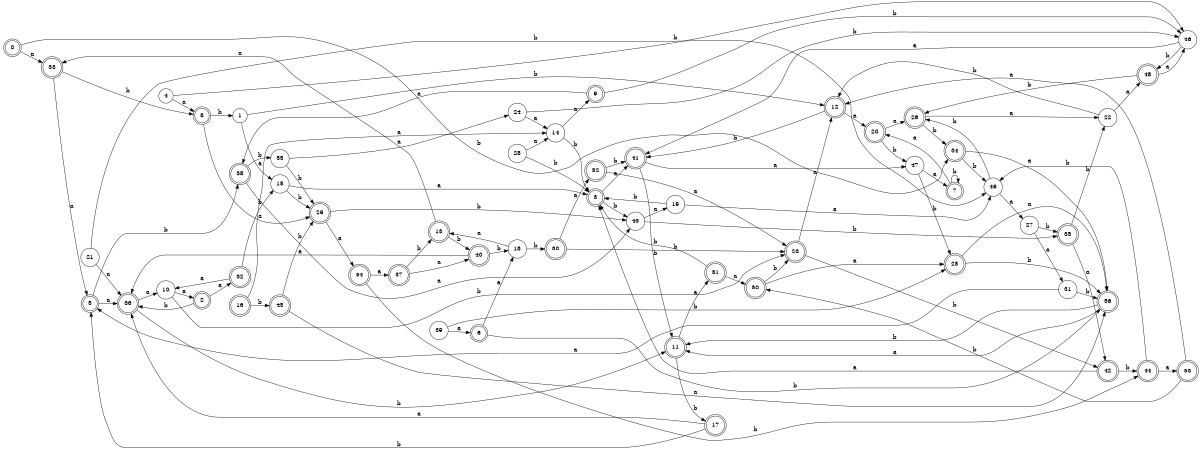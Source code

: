 digraph n46_2 {
__start0 [label="" shape="none"];

rankdir=LR;
size="8,5";

s0 [style="rounded,filled", color="black", fillcolor="white" shape="doublecircle", label="0"];
s1 [style="filled", color="black", fillcolor="white" shape="circle", label="1"];
s2 [style="rounded,filled", color="black", fillcolor="white" shape="doublecircle", label="2"];
s3 [style="rounded,filled", color="black", fillcolor="white" shape="doublecircle", label="3"];
s4 [style="filled", color="black", fillcolor="white" shape="circle", label="4"];
s5 [style="rounded,filled", color="black", fillcolor="white" shape="doublecircle", label="5"];
s6 [style="rounded,filled", color="black", fillcolor="white" shape="doublecircle", label="6"];
s7 [style="rounded,filled", color="black", fillcolor="white" shape="doublecircle", label="7"];
s8 [style="rounded,filled", color="black", fillcolor="white" shape="doublecircle", label="8"];
s9 [style="rounded,filled", color="black", fillcolor="white" shape="doublecircle", label="9"];
s10 [style="filled", color="black", fillcolor="white" shape="circle", label="10"];
s11 [style="rounded,filled", color="black", fillcolor="white" shape="doublecircle", label="11"];
s12 [style="rounded,filled", color="black", fillcolor="white" shape="doublecircle", label="12"];
s13 [style="rounded,filled", color="black", fillcolor="white" shape="doublecircle", label="13"];
s14 [style="filled", color="black", fillcolor="white" shape="circle", label="14"];
s15 [style="filled", color="black", fillcolor="white" shape="circle", label="15"];
s16 [style="rounded,filled", color="black", fillcolor="white" shape="doublecircle", label="16"];
s17 [style="rounded,filled", color="black", fillcolor="white" shape="doublecircle", label="17"];
s18 [style="filled", color="black", fillcolor="white" shape="circle", label="18"];
s19 [style="filled", color="black", fillcolor="white" shape="circle", label="19"];
s20 [style="rounded,filled", color="black", fillcolor="white" shape="doublecircle", label="20"];
s21 [style="filled", color="black", fillcolor="white" shape="circle", label="21"];
s22 [style="filled", color="black", fillcolor="white" shape="circle", label="22"];
s23 [style="rounded,filled", color="black", fillcolor="white" shape="doublecircle", label="23"];
s24 [style="filled", color="black", fillcolor="white" shape="circle", label="24"];
s25 [style="rounded,filled", color="black", fillcolor="white" shape="doublecircle", label="25"];
s26 [style="rounded,filled", color="black", fillcolor="white" shape="doublecircle", label="26"];
s27 [style="filled", color="black", fillcolor="white" shape="circle", label="27"];
s28 [style="filled", color="black", fillcolor="white" shape="circle", label="28"];
s29 [style="rounded,filled", color="black", fillcolor="white" shape="doublecircle", label="29"];
s30 [style="rounded,filled", color="black", fillcolor="white" shape="doublecircle", label="30"];
s31 [style="filled", color="black", fillcolor="white" shape="circle", label="31"];
s32 [style="rounded,filled", color="black", fillcolor="white" shape="doublecircle", label="32"];
s33 [style="rounded,filled", color="black", fillcolor="white" shape="doublecircle", label="33"];
s34 [style="rounded,filled", color="black", fillcolor="white" shape="doublecircle", label="34"];
s35 [style="rounded,filled", color="black", fillcolor="white" shape="doublecircle", label="35"];
s36 [style="rounded,filled", color="black", fillcolor="white" shape="doublecircle", label="36"];
s37 [style="rounded,filled", color="black", fillcolor="white" shape="doublecircle", label="37"];
s38 [style="rounded,filled", color="black", fillcolor="white" shape="doublecircle", label="38"];
s39 [style="filled", color="black", fillcolor="white" shape="circle", label="39"];
s40 [style="rounded,filled", color="black", fillcolor="white" shape="doublecircle", label="40"];
s41 [style="rounded,filled", color="black", fillcolor="white" shape="doublecircle", label="41"];
s42 [style="rounded,filled", color="black", fillcolor="white" shape="doublecircle", label="42"];
s43 [style="filled", color="black", fillcolor="white" shape="circle", label="43"];
s44 [style="rounded,filled", color="black", fillcolor="white" shape="doublecircle", label="44"];
s45 [style="rounded,filled", color="black", fillcolor="white" shape="doublecircle", label="45"];
s46 [style="filled", color="black", fillcolor="white" shape="circle", label="46"];
s47 [style="filled", color="black", fillcolor="white" shape="circle", label="47"];
s48 [style="rounded,filled", color="black", fillcolor="white" shape="doublecircle", label="48"];
s49 [style="filled", color="black", fillcolor="white" shape="circle", label="49"];
s50 [style="rounded,filled", color="black", fillcolor="white" shape="doublecircle", label="50"];
s51 [style="rounded,filled", color="black", fillcolor="white" shape="doublecircle", label="51"];
s52 [style="rounded,filled", color="black", fillcolor="white" shape="doublecircle", label="52"];
s53 [style="rounded,filled", color="black", fillcolor="white" shape="doublecircle", label="53"];
s54 [style="rounded,filled", color="black", fillcolor="white" shape="doublecircle", label="54"];
s55 [style="filled", color="black", fillcolor="white" shape="circle", label="55"];
s56 [style="rounded,filled", color="black", fillcolor="white" shape="doublecircle", label="56"];
s0 -> s33 [label="a"];
s0 -> s34 [label="b"];
s1 -> s15 [label="a"];
s1 -> s12 [label="b"];
s2 -> s32 [label="a"];
s2 -> s36 [label="b"];
s3 -> s41 [label="a"];
s3 -> s43 [label="b"];
s4 -> s8 [label="a"];
s4 -> s46 [label="b"];
s5 -> s36 [label="a"];
s5 -> s38 [label="b"];
s6 -> s18 [label="a"];
s6 -> s56 [label="b"];
s7 -> s20 [label="a"];
s7 -> s7 [label="b"];
s8 -> s29 [label="a"];
s8 -> s1 [label="b"];
s9 -> s38 [label="a"];
s9 -> s46 [label="b"];
s10 -> s2 [label="a"];
s10 -> s23 [label="b"];
s11 -> s51 [label="a"];
s11 -> s17 [label="b"];
s12 -> s20 [label="a"];
s12 -> s41 [label="b"];
s13 -> s33 [label="a"];
s13 -> s40 [label="b"];
s14 -> s9 [label="a"];
s14 -> s3 [label="b"];
s15 -> s3 [label="a"];
s15 -> s29 [label="b"];
s16 -> s14 [label="a"];
s16 -> s45 [label="b"];
s17 -> s36 [label="a"];
s17 -> s5 [label="b"];
s18 -> s13 [label="a"];
s18 -> s30 [label="b"];
s19 -> s49 [label="a"];
s19 -> s3 [label="b"];
s20 -> s26 [label="a"];
s20 -> s47 [label="b"];
s21 -> s36 [label="a"];
s21 -> s49 [label="b"];
s22 -> s48 [label="a"];
s22 -> s12 [label="b"];
s23 -> s12 [label="a"];
s23 -> s42 [label="b"];
s24 -> s14 [label="a"];
s24 -> s46 [label="b"];
s25 -> s56 [label="a"];
s25 -> s56 [label="b"];
s26 -> s22 [label="a"];
s26 -> s34 [label="b"];
s27 -> s31 [label="a"];
s27 -> s35 [label="b"];
s28 -> s14 [label="a"];
s28 -> s3 [label="b"];
s29 -> s54 [label="a"];
s29 -> s43 [label="b"];
s30 -> s52 [label="a"];
s30 -> s23 [label="b"];
s31 -> s5 [label="a"];
s31 -> s56 [label="b"];
s32 -> s10 [label="a"];
s32 -> s15 [label="b"];
s33 -> s5 [label="a"];
s33 -> s8 [label="b"];
s34 -> s56 [label="a"];
s34 -> s49 [label="b"];
s35 -> s42 [label="a"];
s35 -> s22 [label="b"];
s36 -> s10 [label="a"];
s36 -> s11 [label="b"];
s37 -> s40 [label="a"];
s37 -> s13 [label="b"];
s38 -> s43 [label="a"];
s38 -> s55 [label="b"];
s39 -> s6 [label="a"];
s39 -> s25 [label="b"];
s40 -> s36 [label="a"];
s40 -> s18 [label="b"];
s41 -> s47 [label="a"];
s41 -> s11 [label="b"];
s42 -> s3 [label="a"];
s42 -> s44 [label="b"];
s43 -> s19 [label="a"];
s43 -> s35 [label="b"];
s44 -> s53 [label="a"];
s44 -> s49 [label="b"];
s45 -> s56 [label="a"];
s45 -> s29 [label="b"];
s46 -> s41 [label="a"];
s46 -> s48 [label="b"];
s47 -> s7 [label="a"];
s47 -> s25 [label="b"];
s48 -> s46 [label="a"];
s48 -> s26 [label="b"];
s49 -> s27 [label="a"];
s49 -> s26 [label="b"];
s50 -> s25 [label="a"];
s50 -> s23 [label="b"];
s51 -> s50 [label="a"];
s51 -> s3 [label="b"];
s52 -> s23 [label="a"];
s52 -> s41 [label="b"];
s53 -> s12 [label="a"];
s53 -> s50 [label="b"];
s54 -> s37 [label="a"];
s54 -> s44 [label="b"];
s55 -> s24 [label="a"];
s55 -> s29 [label="b"];
s56 -> s11 [label="a"];
s56 -> s11 [label="b"];

}